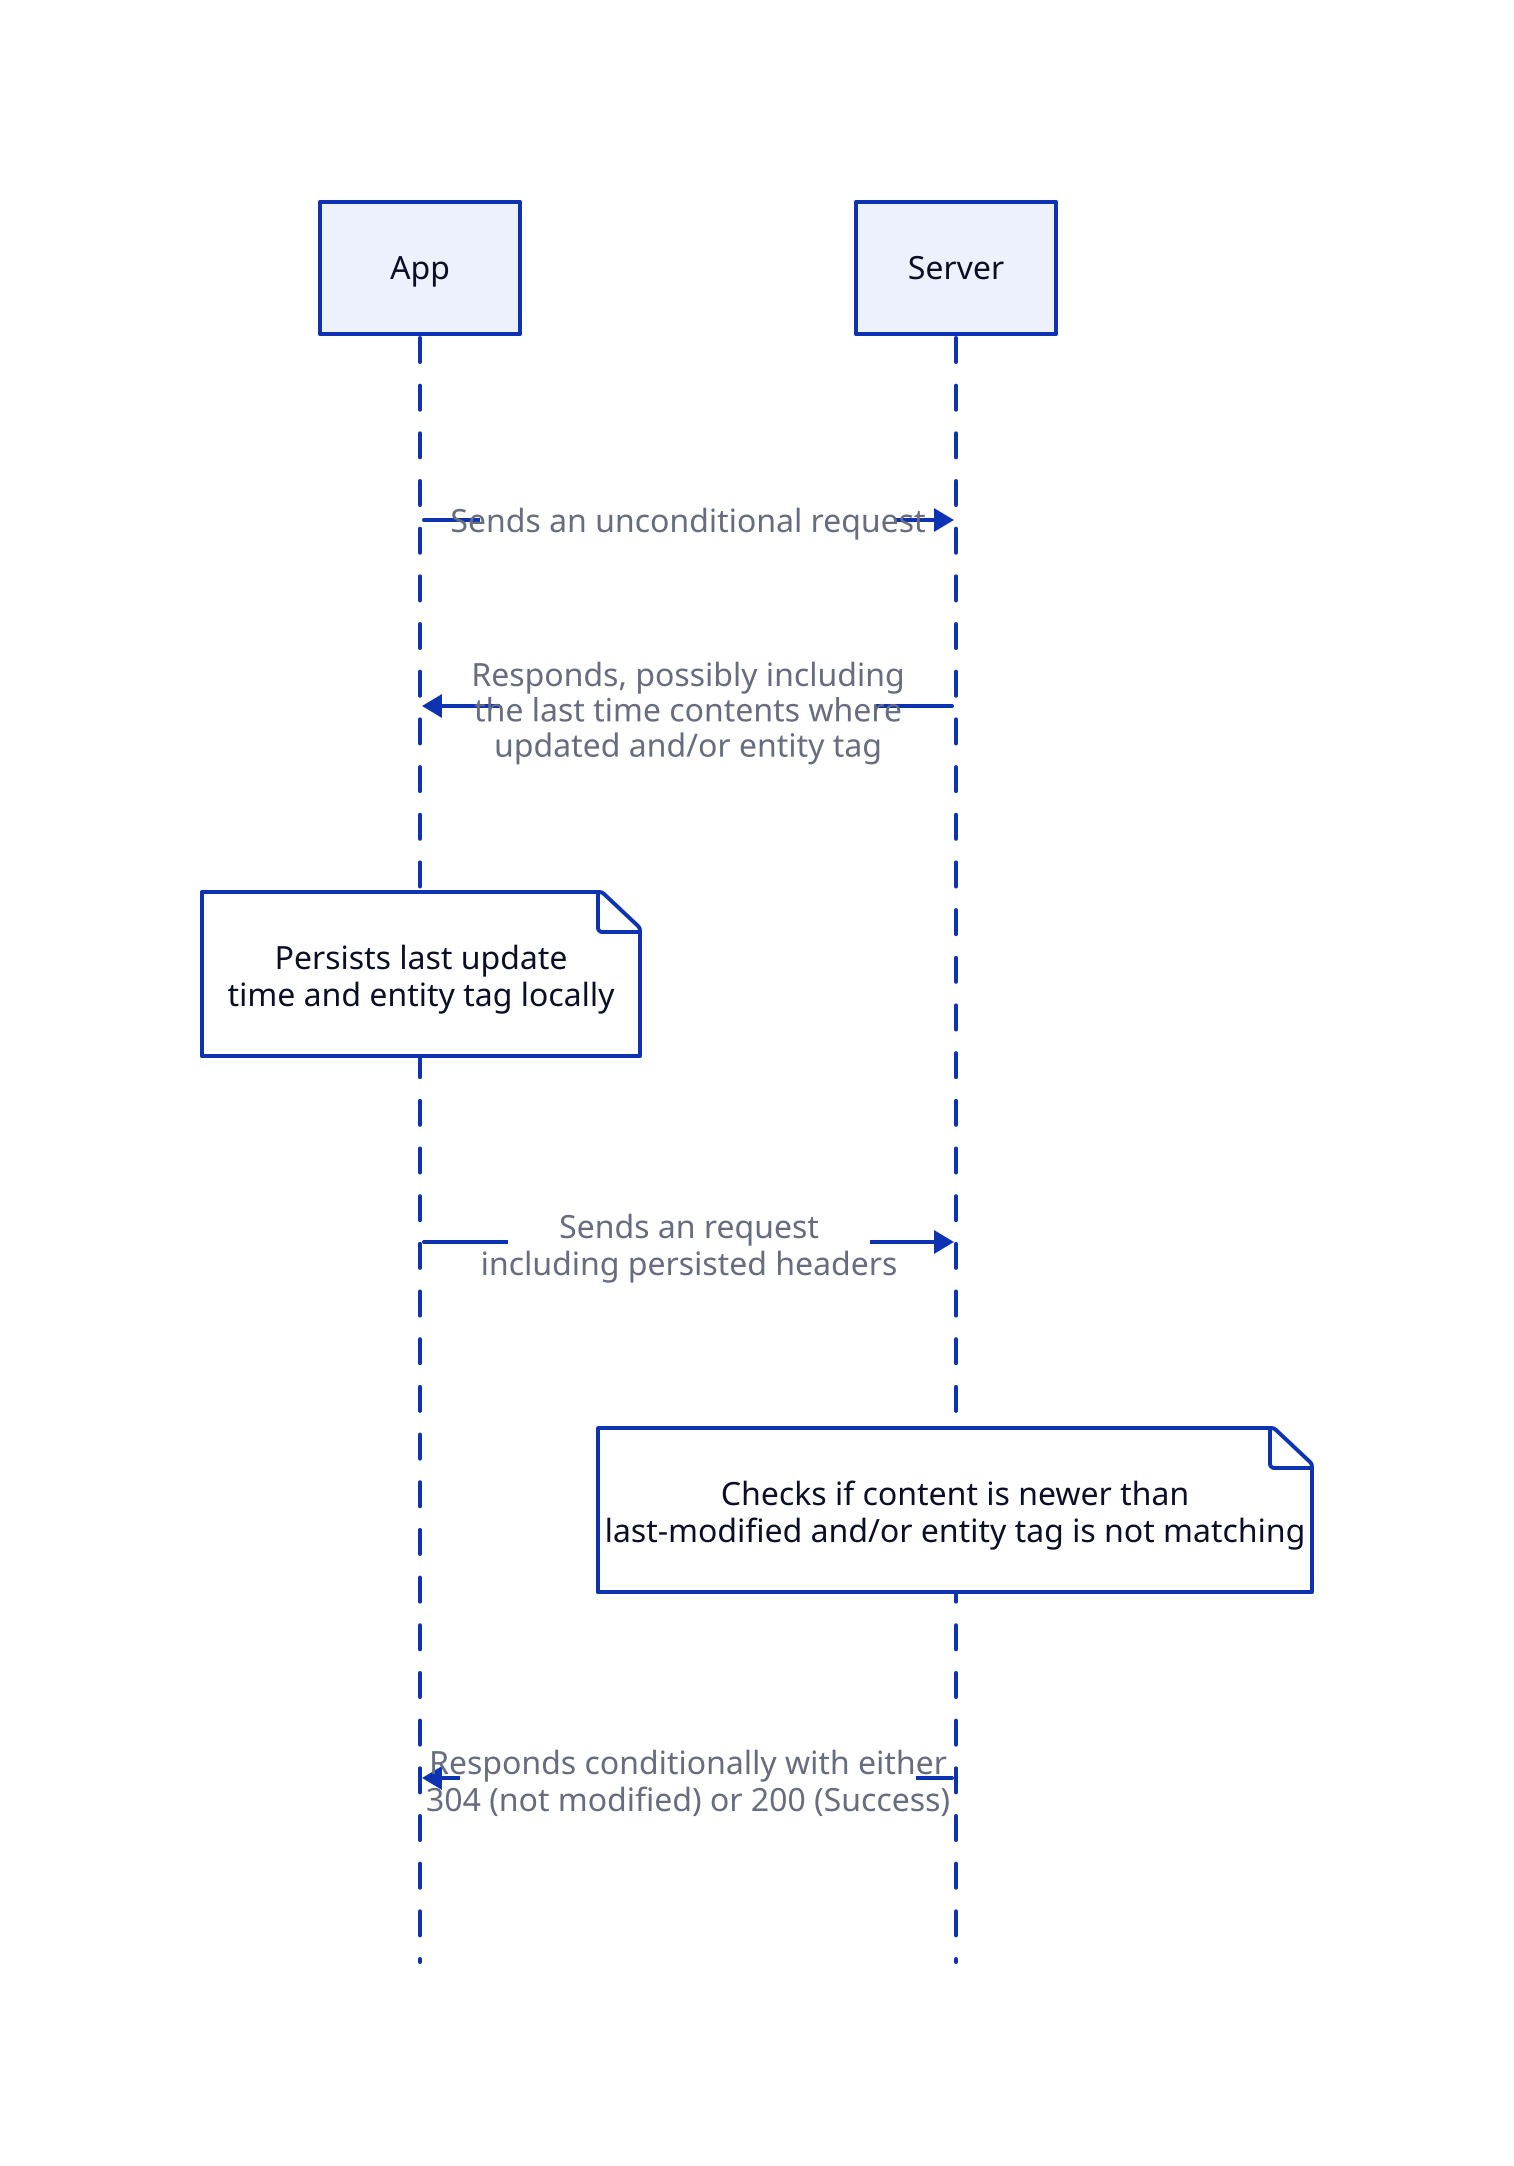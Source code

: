 style: { fill: "transparent" }
shape: sequence_diagram
App -> Server: Sends an unconditional request
App <- Server: Responds, possibly including\nthe last time contents where\nupdated and/or entity tag
App.Persists last update\ntime and entity tag locally
App -> Server: Sends an request\nincluding persisted headers
Server.Checks if content is newer than\nlast-modified and/or entity tag is not matching
App <- Server: Responds conditionally with either\n 304 (not modified) or 200 (Success)
